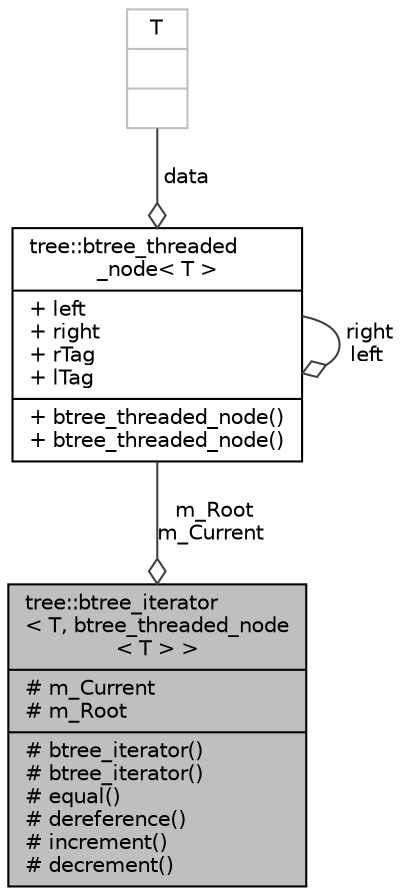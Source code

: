 digraph G
{
  edge [fontname="Helvetica",fontsize="10",labelfontname="Helvetica",labelfontsize="10"];
  node [fontname="Helvetica",fontsize="10",shape=record];
  Node1 [label="{tree::btree_iterator\l\< T, btree_threaded_node\l\< T \> \>\n|# m_Current\l# m_Root\l|# btree_iterator()\l# btree_iterator()\l# equal()\l# dereference()\l# increment()\l# decrement()\l}",height=0.2,width=0.4,color="black", fillcolor="grey75", style="filled" fontcolor="black"];
  Node2 -> Node1 [color="grey25",fontsize="10",style="solid",label=" m_Root\nm_Current" ,arrowhead="odiamond",fontname="Helvetica"];
  Node2 [label="{tree::btree_threaded\l_node\< T \>\n|+ left\l+ right\l+ rTag\l+ lTag\l|+ btree_threaded_node()\l+ btree_threaded_node()\l}",height=0.2,width=0.4,color="black", fillcolor="white", style="filled",URL="$structtree_1_1btree__threaded__node.html"];
  Node2 -> Node2 [color="grey25",fontsize="10",style="solid",label=" right\nleft" ,arrowhead="odiamond",fontname="Helvetica"];
  Node3 -> Node2 [color="grey25",fontsize="10",style="solid",label=" data" ,arrowhead="odiamond",fontname="Helvetica"];
  Node3 [label="{T\n||}",height=0.2,width=0.4,color="grey75", fillcolor="white", style="filled"];
}
